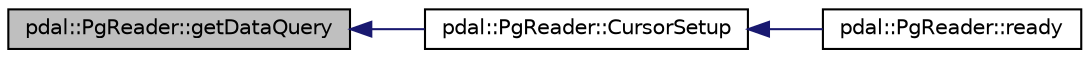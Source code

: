 digraph "pdal::PgReader::getDataQuery"
{
  edge [fontname="Helvetica",fontsize="10",labelfontname="Helvetica",labelfontsize="10"];
  node [fontname="Helvetica",fontsize="10",shape=record];
  rankdir="LR";
  Node1 [label="pdal::PgReader::getDataQuery",height=0.2,width=0.4,color="black", fillcolor="grey75", style="filled", fontcolor="black"];
  Node1 -> Node2 [dir="back",color="midnightblue",fontsize="10",style="solid",fontname="Helvetica"];
  Node2 [label="pdal::PgReader::CursorSetup",height=0.2,width=0.4,color="black", fillcolor="white", style="filled",URL="$classpdal_1_1PgReader.html#a3b72f380cedc08e711303327b035f2b4"];
  Node2 -> Node3 [dir="back",color="midnightblue",fontsize="10",style="solid",fontname="Helvetica"];
  Node3 [label="pdal::PgReader::ready",height=0.2,width=0.4,color="black", fillcolor="white", style="filled",URL="$classpdal_1_1PgReader.html#a424db4017acb3ad0b17ceba1003f196f"];
}
